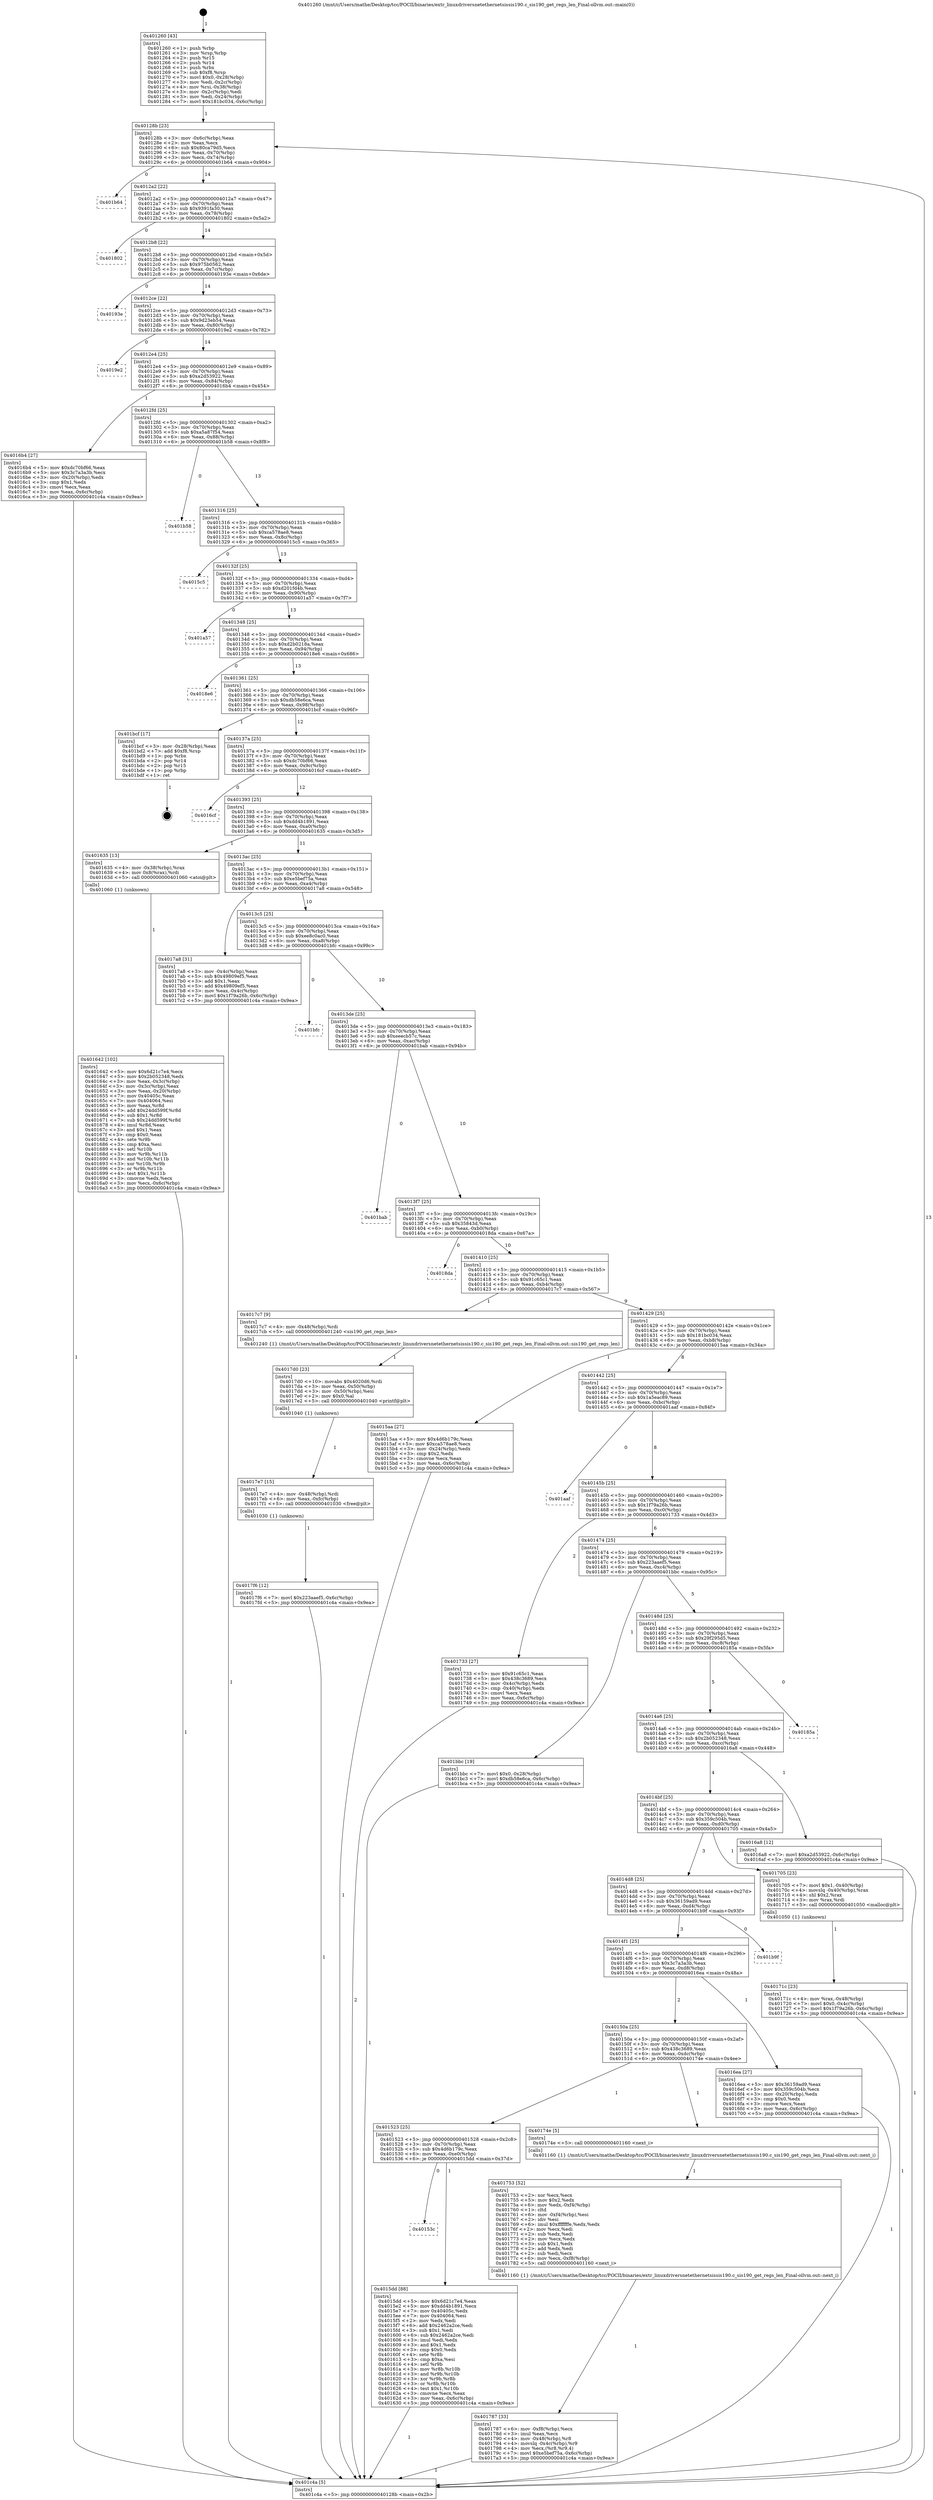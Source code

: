 digraph "0x401260" {
  label = "0x401260 (/mnt/c/Users/mathe/Desktop/tcc/POCII/binaries/extr_linuxdriversnetethernetsissis190.c_sis190_get_regs_len_Final-ollvm.out::main(0))"
  labelloc = "t"
  node[shape=record]

  Entry [label="",width=0.3,height=0.3,shape=circle,fillcolor=black,style=filled]
  "0x40128b" [label="{
     0x40128b [23]\l
     | [instrs]\l
     &nbsp;&nbsp;0x40128b \<+3\>: mov -0x6c(%rbp),%eax\l
     &nbsp;&nbsp;0x40128e \<+2\>: mov %eax,%ecx\l
     &nbsp;&nbsp;0x401290 \<+6\>: sub $0x80ca79d5,%ecx\l
     &nbsp;&nbsp;0x401296 \<+3\>: mov %eax,-0x70(%rbp)\l
     &nbsp;&nbsp;0x401299 \<+3\>: mov %ecx,-0x74(%rbp)\l
     &nbsp;&nbsp;0x40129c \<+6\>: je 0000000000401b64 \<main+0x904\>\l
  }"]
  "0x401b64" [label="{
     0x401b64\l
  }", style=dashed]
  "0x4012a2" [label="{
     0x4012a2 [22]\l
     | [instrs]\l
     &nbsp;&nbsp;0x4012a2 \<+5\>: jmp 00000000004012a7 \<main+0x47\>\l
     &nbsp;&nbsp;0x4012a7 \<+3\>: mov -0x70(%rbp),%eax\l
     &nbsp;&nbsp;0x4012aa \<+5\>: sub $0x9391fa30,%eax\l
     &nbsp;&nbsp;0x4012af \<+3\>: mov %eax,-0x78(%rbp)\l
     &nbsp;&nbsp;0x4012b2 \<+6\>: je 0000000000401802 \<main+0x5a2\>\l
  }"]
  Exit [label="",width=0.3,height=0.3,shape=circle,fillcolor=black,style=filled,peripheries=2]
  "0x401802" [label="{
     0x401802\l
  }", style=dashed]
  "0x4012b8" [label="{
     0x4012b8 [22]\l
     | [instrs]\l
     &nbsp;&nbsp;0x4012b8 \<+5\>: jmp 00000000004012bd \<main+0x5d\>\l
     &nbsp;&nbsp;0x4012bd \<+3\>: mov -0x70(%rbp),%eax\l
     &nbsp;&nbsp;0x4012c0 \<+5\>: sub $0x975b0562,%eax\l
     &nbsp;&nbsp;0x4012c5 \<+3\>: mov %eax,-0x7c(%rbp)\l
     &nbsp;&nbsp;0x4012c8 \<+6\>: je 000000000040193e \<main+0x6de\>\l
  }"]
  "0x4017f6" [label="{
     0x4017f6 [12]\l
     | [instrs]\l
     &nbsp;&nbsp;0x4017f6 \<+7\>: movl $0x223aaef5,-0x6c(%rbp)\l
     &nbsp;&nbsp;0x4017fd \<+5\>: jmp 0000000000401c4a \<main+0x9ea\>\l
  }"]
  "0x40193e" [label="{
     0x40193e\l
  }", style=dashed]
  "0x4012ce" [label="{
     0x4012ce [22]\l
     | [instrs]\l
     &nbsp;&nbsp;0x4012ce \<+5\>: jmp 00000000004012d3 \<main+0x73\>\l
     &nbsp;&nbsp;0x4012d3 \<+3\>: mov -0x70(%rbp),%eax\l
     &nbsp;&nbsp;0x4012d6 \<+5\>: sub $0x9d23eb54,%eax\l
     &nbsp;&nbsp;0x4012db \<+3\>: mov %eax,-0x80(%rbp)\l
     &nbsp;&nbsp;0x4012de \<+6\>: je 00000000004019e2 \<main+0x782\>\l
  }"]
  "0x4017e7" [label="{
     0x4017e7 [15]\l
     | [instrs]\l
     &nbsp;&nbsp;0x4017e7 \<+4\>: mov -0x48(%rbp),%rdi\l
     &nbsp;&nbsp;0x4017eb \<+6\>: mov %eax,-0xfc(%rbp)\l
     &nbsp;&nbsp;0x4017f1 \<+5\>: call 0000000000401030 \<free@plt\>\l
     | [calls]\l
     &nbsp;&nbsp;0x401030 \{1\} (unknown)\l
  }"]
  "0x4019e2" [label="{
     0x4019e2\l
  }", style=dashed]
  "0x4012e4" [label="{
     0x4012e4 [25]\l
     | [instrs]\l
     &nbsp;&nbsp;0x4012e4 \<+5\>: jmp 00000000004012e9 \<main+0x89\>\l
     &nbsp;&nbsp;0x4012e9 \<+3\>: mov -0x70(%rbp),%eax\l
     &nbsp;&nbsp;0x4012ec \<+5\>: sub $0xa2d53922,%eax\l
     &nbsp;&nbsp;0x4012f1 \<+6\>: mov %eax,-0x84(%rbp)\l
     &nbsp;&nbsp;0x4012f7 \<+6\>: je 00000000004016b4 \<main+0x454\>\l
  }"]
  "0x4017d0" [label="{
     0x4017d0 [23]\l
     | [instrs]\l
     &nbsp;&nbsp;0x4017d0 \<+10\>: movabs $0x4020d6,%rdi\l
     &nbsp;&nbsp;0x4017da \<+3\>: mov %eax,-0x50(%rbp)\l
     &nbsp;&nbsp;0x4017dd \<+3\>: mov -0x50(%rbp),%esi\l
     &nbsp;&nbsp;0x4017e0 \<+2\>: mov $0x0,%al\l
     &nbsp;&nbsp;0x4017e2 \<+5\>: call 0000000000401040 \<printf@plt\>\l
     | [calls]\l
     &nbsp;&nbsp;0x401040 \{1\} (unknown)\l
  }"]
  "0x4016b4" [label="{
     0x4016b4 [27]\l
     | [instrs]\l
     &nbsp;&nbsp;0x4016b4 \<+5\>: mov $0xdc70bf66,%eax\l
     &nbsp;&nbsp;0x4016b9 \<+5\>: mov $0x3c7a3a3b,%ecx\l
     &nbsp;&nbsp;0x4016be \<+3\>: mov -0x20(%rbp),%edx\l
     &nbsp;&nbsp;0x4016c1 \<+3\>: cmp $0x1,%edx\l
     &nbsp;&nbsp;0x4016c4 \<+3\>: cmovl %ecx,%eax\l
     &nbsp;&nbsp;0x4016c7 \<+3\>: mov %eax,-0x6c(%rbp)\l
     &nbsp;&nbsp;0x4016ca \<+5\>: jmp 0000000000401c4a \<main+0x9ea\>\l
  }"]
  "0x4012fd" [label="{
     0x4012fd [25]\l
     | [instrs]\l
     &nbsp;&nbsp;0x4012fd \<+5\>: jmp 0000000000401302 \<main+0xa2\>\l
     &nbsp;&nbsp;0x401302 \<+3\>: mov -0x70(%rbp),%eax\l
     &nbsp;&nbsp;0x401305 \<+5\>: sub $0xa5a87f54,%eax\l
     &nbsp;&nbsp;0x40130a \<+6\>: mov %eax,-0x88(%rbp)\l
     &nbsp;&nbsp;0x401310 \<+6\>: je 0000000000401b58 \<main+0x8f8\>\l
  }"]
  "0x401787" [label="{
     0x401787 [33]\l
     | [instrs]\l
     &nbsp;&nbsp;0x401787 \<+6\>: mov -0xf8(%rbp),%ecx\l
     &nbsp;&nbsp;0x40178d \<+3\>: imul %eax,%ecx\l
     &nbsp;&nbsp;0x401790 \<+4\>: mov -0x48(%rbp),%r8\l
     &nbsp;&nbsp;0x401794 \<+4\>: movslq -0x4c(%rbp),%r9\l
     &nbsp;&nbsp;0x401798 \<+4\>: mov %ecx,(%r8,%r9,4)\l
     &nbsp;&nbsp;0x40179c \<+7\>: movl $0xe5bef75a,-0x6c(%rbp)\l
     &nbsp;&nbsp;0x4017a3 \<+5\>: jmp 0000000000401c4a \<main+0x9ea\>\l
  }"]
  "0x401b58" [label="{
     0x401b58\l
  }", style=dashed]
  "0x401316" [label="{
     0x401316 [25]\l
     | [instrs]\l
     &nbsp;&nbsp;0x401316 \<+5\>: jmp 000000000040131b \<main+0xbb\>\l
     &nbsp;&nbsp;0x40131b \<+3\>: mov -0x70(%rbp),%eax\l
     &nbsp;&nbsp;0x40131e \<+5\>: sub $0xca578ae8,%eax\l
     &nbsp;&nbsp;0x401323 \<+6\>: mov %eax,-0x8c(%rbp)\l
     &nbsp;&nbsp;0x401329 \<+6\>: je 00000000004015c5 \<main+0x365\>\l
  }"]
  "0x401753" [label="{
     0x401753 [52]\l
     | [instrs]\l
     &nbsp;&nbsp;0x401753 \<+2\>: xor %ecx,%ecx\l
     &nbsp;&nbsp;0x401755 \<+5\>: mov $0x2,%edx\l
     &nbsp;&nbsp;0x40175a \<+6\>: mov %edx,-0xf4(%rbp)\l
     &nbsp;&nbsp;0x401760 \<+1\>: cltd\l
     &nbsp;&nbsp;0x401761 \<+6\>: mov -0xf4(%rbp),%esi\l
     &nbsp;&nbsp;0x401767 \<+2\>: idiv %esi\l
     &nbsp;&nbsp;0x401769 \<+6\>: imul $0xfffffffe,%edx,%edx\l
     &nbsp;&nbsp;0x40176f \<+2\>: mov %ecx,%edi\l
     &nbsp;&nbsp;0x401771 \<+2\>: sub %edx,%edi\l
     &nbsp;&nbsp;0x401773 \<+2\>: mov %ecx,%edx\l
     &nbsp;&nbsp;0x401775 \<+3\>: sub $0x1,%edx\l
     &nbsp;&nbsp;0x401778 \<+2\>: add %edx,%edi\l
     &nbsp;&nbsp;0x40177a \<+2\>: sub %edi,%ecx\l
     &nbsp;&nbsp;0x40177c \<+6\>: mov %ecx,-0xf8(%rbp)\l
     &nbsp;&nbsp;0x401782 \<+5\>: call 0000000000401160 \<next_i\>\l
     | [calls]\l
     &nbsp;&nbsp;0x401160 \{1\} (/mnt/c/Users/mathe/Desktop/tcc/POCII/binaries/extr_linuxdriversnetethernetsissis190.c_sis190_get_regs_len_Final-ollvm.out::next_i)\l
  }"]
  "0x4015c5" [label="{
     0x4015c5\l
  }", style=dashed]
  "0x40132f" [label="{
     0x40132f [25]\l
     | [instrs]\l
     &nbsp;&nbsp;0x40132f \<+5\>: jmp 0000000000401334 \<main+0xd4\>\l
     &nbsp;&nbsp;0x401334 \<+3\>: mov -0x70(%rbp),%eax\l
     &nbsp;&nbsp;0x401337 \<+5\>: sub $0xd201fd4b,%eax\l
     &nbsp;&nbsp;0x40133c \<+6\>: mov %eax,-0x90(%rbp)\l
     &nbsp;&nbsp;0x401342 \<+6\>: je 0000000000401a57 \<main+0x7f7\>\l
  }"]
  "0x40171c" [label="{
     0x40171c [23]\l
     | [instrs]\l
     &nbsp;&nbsp;0x40171c \<+4\>: mov %rax,-0x48(%rbp)\l
     &nbsp;&nbsp;0x401720 \<+7\>: movl $0x0,-0x4c(%rbp)\l
     &nbsp;&nbsp;0x401727 \<+7\>: movl $0x1f79a26b,-0x6c(%rbp)\l
     &nbsp;&nbsp;0x40172e \<+5\>: jmp 0000000000401c4a \<main+0x9ea\>\l
  }"]
  "0x401a57" [label="{
     0x401a57\l
  }", style=dashed]
  "0x401348" [label="{
     0x401348 [25]\l
     | [instrs]\l
     &nbsp;&nbsp;0x401348 \<+5\>: jmp 000000000040134d \<main+0xed\>\l
     &nbsp;&nbsp;0x40134d \<+3\>: mov -0x70(%rbp),%eax\l
     &nbsp;&nbsp;0x401350 \<+5\>: sub $0xd2b0218a,%eax\l
     &nbsp;&nbsp;0x401355 \<+6\>: mov %eax,-0x94(%rbp)\l
     &nbsp;&nbsp;0x40135b \<+6\>: je 00000000004018e6 \<main+0x686\>\l
  }"]
  "0x401642" [label="{
     0x401642 [102]\l
     | [instrs]\l
     &nbsp;&nbsp;0x401642 \<+5\>: mov $0x6d21c7e4,%ecx\l
     &nbsp;&nbsp;0x401647 \<+5\>: mov $0x2b052348,%edx\l
     &nbsp;&nbsp;0x40164c \<+3\>: mov %eax,-0x3c(%rbp)\l
     &nbsp;&nbsp;0x40164f \<+3\>: mov -0x3c(%rbp),%eax\l
     &nbsp;&nbsp;0x401652 \<+3\>: mov %eax,-0x20(%rbp)\l
     &nbsp;&nbsp;0x401655 \<+7\>: mov 0x40405c,%eax\l
     &nbsp;&nbsp;0x40165c \<+7\>: mov 0x404064,%esi\l
     &nbsp;&nbsp;0x401663 \<+3\>: mov %eax,%r8d\l
     &nbsp;&nbsp;0x401666 \<+7\>: add $0x24dd599f,%r8d\l
     &nbsp;&nbsp;0x40166d \<+4\>: sub $0x1,%r8d\l
     &nbsp;&nbsp;0x401671 \<+7\>: sub $0x24dd599f,%r8d\l
     &nbsp;&nbsp;0x401678 \<+4\>: imul %r8d,%eax\l
     &nbsp;&nbsp;0x40167c \<+3\>: and $0x1,%eax\l
     &nbsp;&nbsp;0x40167f \<+3\>: cmp $0x0,%eax\l
     &nbsp;&nbsp;0x401682 \<+4\>: sete %r9b\l
     &nbsp;&nbsp;0x401686 \<+3\>: cmp $0xa,%esi\l
     &nbsp;&nbsp;0x401689 \<+4\>: setl %r10b\l
     &nbsp;&nbsp;0x40168d \<+3\>: mov %r9b,%r11b\l
     &nbsp;&nbsp;0x401690 \<+3\>: and %r10b,%r11b\l
     &nbsp;&nbsp;0x401693 \<+3\>: xor %r10b,%r9b\l
     &nbsp;&nbsp;0x401696 \<+3\>: or %r9b,%r11b\l
     &nbsp;&nbsp;0x401699 \<+4\>: test $0x1,%r11b\l
     &nbsp;&nbsp;0x40169d \<+3\>: cmovne %edx,%ecx\l
     &nbsp;&nbsp;0x4016a0 \<+3\>: mov %ecx,-0x6c(%rbp)\l
     &nbsp;&nbsp;0x4016a3 \<+5\>: jmp 0000000000401c4a \<main+0x9ea\>\l
  }"]
  "0x4018e6" [label="{
     0x4018e6\l
  }", style=dashed]
  "0x401361" [label="{
     0x401361 [25]\l
     | [instrs]\l
     &nbsp;&nbsp;0x401361 \<+5\>: jmp 0000000000401366 \<main+0x106\>\l
     &nbsp;&nbsp;0x401366 \<+3\>: mov -0x70(%rbp),%eax\l
     &nbsp;&nbsp;0x401369 \<+5\>: sub $0xdb58e6ca,%eax\l
     &nbsp;&nbsp;0x40136e \<+6\>: mov %eax,-0x98(%rbp)\l
     &nbsp;&nbsp;0x401374 \<+6\>: je 0000000000401bcf \<main+0x96f\>\l
  }"]
  "0x40153c" [label="{
     0x40153c\l
  }", style=dashed]
  "0x401bcf" [label="{
     0x401bcf [17]\l
     | [instrs]\l
     &nbsp;&nbsp;0x401bcf \<+3\>: mov -0x28(%rbp),%eax\l
     &nbsp;&nbsp;0x401bd2 \<+7\>: add $0xf8,%rsp\l
     &nbsp;&nbsp;0x401bd9 \<+1\>: pop %rbx\l
     &nbsp;&nbsp;0x401bda \<+2\>: pop %r14\l
     &nbsp;&nbsp;0x401bdc \<+2\>: pop %r15\l
     &nbsp;&nbsp;0x401bde \<+1\>: pop %rbp\l
     &nbsp;&nbsp;0x401bdf \<+1\>: ret\l
  }"]
  "0x40137a" [label="{
     0x40137a [25]\l
     | [instrs]\l
     &nbsp;&nbsp;0x40137a \<+5\>: jmp 000000000040137f \<main+0x11f\>\l
     &nbsp;&nbsp;0x40137f \<+3\>: mov -0x70(%rbp),%eax\l
     &nbsp;&nbsp;0x401382 \<+5\>: sub $0xdc70bf66,%eax\l
     &nbsp;&nbsp;0x401387 \<+6\>: mov %eax,-0x9c(%rbp)\l
     &nbsp;&nbsp;0x40138d \<+6\>: je 00000000004016cf \<main+0x46f\>\l
  }"]
  "0x4015dd" [label="{
     0x4015dd [88]\l
     | [instrs]\l
     &nbsp;&nbsp;0x4015dd \<+5\>: mov $0x6d21c7e4,%eax\l
     &nbsp;&nbsp;0x4015e2 \<+5\>: mov $0xdd4b1891,%ecx\l
     &nbsp;&nbsp;0x4015e7 \<+7\>: mov 0x40405c,%edx\l
     &nbsp;&nbsp;0x4015ee \<+7\>: mov 0x404064,%esi\l
     &nbsp;&nbsp;0x4015f5 \<+2\>: mov %edx,%edi\l
     &nbsp;&nbsp;0x4015f7 \<+6\>: add $0x2462a2ce,%edi\l
     &nbsp;&nbsp;0x4015fd \<+3\>: sub $0x1,%edi\l
     &nbsp;&nbsp;0x401600 \<+6\>: sub $0x2462a2ce,%edi\l
     &nbsp;&nbsp;0x401606 \<+3\>: imul %edi,%edx\l
     &nbsp;&nbsp;0x401609 \<+3\>: and $0x1,%edx\l
     &nbsp;&nbsp;0x40160c \<+3\>: cmp $0x0,%edx\l
     &nbsp;&nbsp;0x40160f \<+4\>: sete %r8b\l
     &nbsp;&nbsp;0x401613 \<+3\>: cmp $0xa,%esi\l
     &nbsp;&nbsp;0x401616 \<+4\>: setl %r9b\l
     &nbsp;&nbsp;0x40161a \<+3\>: mov %r8b,%r10b\l
     &nbsp;&nbsp;0x40161d \<+3\>: and %r9b,%r10b\l
     &nbsp;&nbsp;0x401620 \<+3\>: xor %r9b,%r8b\l
     &nbsp;&nbsp;0x401623 \<+3\>: or %r8b,%r10b\l
     &nbsp;&nbsp;0x401626 \<+4\>: test $0x1,%r10b\l
     &nbsp;&nbsp;0x40162a \<+3\>: cmovne %ecx,%eax\l
     &nbsp;&nbsp;0x40162d \<+3\>: mov %eax,-0x6c(%rbp)\l
     &nbsp;&nbsp;0x401630 \<+5\>: jmp 0000000000401c4a \<main+0x9ea\>\l
  }"]
  "0x4016cf" [label="{
     0x4016cf\l
  }", style=dashed]
  "0x401393" [label="{
     0x401393 [25]\l
     | [instrs]\l
     &nbsp;&nbsp;0x401393 \<+5\>: jmp 0000000000401398 \<main+0x138\>\l
     &nbsp;&nbsp;0x401398 \<+3\>: mov -0x70(%rbp),%eax\l
     &nbsp;&nbsp;0x40139b \<+5\>: sub $0xdd4b1891,%eax\l
     &nbsp;&nbsp;0x4013a0 \<+6\>: mov %eax,-0xa0(%rbp)\l
     &nbsp;&nbsp;0x4013a6 \<+6\>: je 0000000000401635 \<main+0x3d5\>\l
  }"]
  "0x401523" [label="{
     0x401523 [25]\l
     | [instrs]\l
     &nbsp;&nbsp;0x401523 \<+5\>: jmp 0000000000401528 \<main+0x2c8\>\l
     &nbsp;&nbsp;0x401528 \<+3\>: mov -0x70(%rbp),%eax\l
     &nbsp;&nbsp;0x40152b \<+5\>: sub $0x4d6b179c,%eax\l
     &nbsp;&nbsp;0x401530 \<+6\>: mov %eax,-0xe0(%rbp)\l
     &nbsp;&nbsp;0x401536 \<+6\>: je 00000000004015dd \<main+0x37d\>\l
  }"]
  "0x401635" [label="{
     0x401635 [13]\l
     | [instrs]\l
     &nbsp;&nbsp;0x401635 \<+4\>: mov -0x38(%rbp),%rax\l
     &nbsp;&nbsp;0x401639 \<+4\>: mov 0x8(%rax),%rdi\l
     &nbsp;&nbsp;0x40163d \<+5\>: call 0000000000401060 \<atoi@plt\>\l
     | [calls]\l
     &nbsp;&nbsp;0x401060 \{1\} (unknown)\l
  }"]
  "0x4013ac" [label="{
     0x4013ac [25]\l
     | [instrs]\l
     &nbsp;&nbsp;0x4013ac \<+5\>: jmp 00000000004013b1 \<main+0x151\>\l
     &nbsp;&nbsp;0x4013b1 \<+3\>: mov -0x70(%rbp),%eax\l
     &nbsp;&nbsp;0x4013b4 \<+5\>: sub $0xe5bef75a,%eax\l
     &nbsp;&nbsp;0x4013b9 \<+6\>: mov %eax,-0xa4(%rbp)\l
     &nbsp;&nbsp;0x4013bf \<+6\>: je 00000000004017a8 \<main+0x548\>\l
  }"]
  "0x40174e" [label="{
     0x40174e [5]\l
     | [instrs]\l
     &nbsp;&nbsp;0x40174e \<+5\>: call 0000000000401160 \<next_i\>\l
     | [calls]\l
     &nbsp;&nbsp;0x401160 \{1\} (/mnt/c/Users/mathe/Desktop/tcc/POCII/binaries/extr_linuxdriversnetethernetsissis190.c_sis190_get_regs_len_Final-ollvm.out::next_i)\l
  }"]
  "0x4017a8" [label="{
     0x4017a8 [31]\l
     | [instrs]\l
     &nbsp;&nbsp;0x4017a8 \<+3\>: mov -0x4c(%rbp),%eax\l
     &nbsp;&nbsp;0x4017ab \<+5\>: sub $0x49809ef5,%eax\l
     &nbsp;&nbsp;0x4017b0 \<+3\>: add $0x1,%eax\l
     &nbsp;&nbsp;0x4017b3 \<+5\>: add $0x49809ef5,%eax\l
     &nbsp;&nbsp;0x4017b8 \<+3\>: mov %eax,-0x4c(%rbp)\l
     &nbsp;&nbsp;0x4017bb \<+7\>: movl $0x1f79a26b,-0x6c(%rbp)\l
     &nbsp;&nbsp;0x4017c2 \<+5\>: jmp 0000000000401c4a \<main+0x9ea\>\l
  }"]
  "0x4013c5" [label="{
     0x4013c5 [25]\l
     | [instrs]\l
     &nbsp;&nbsp;0x4013c5 \<+5\>: jmp 00000000004013ca \<main+0x16a\>\l
     &nbsp;&nbsp;0x4013ca \<+3\>: mov -0x70(%rbp),%eax\l
     &nbsp;&nbsp;0x4013cd \<+5\>: sub $0xee8c0ac0,%eax\l
     &nbsp;&nbsp;0x4013d2 \<+6\>: mov %eax,-0xa8(%rbp)\l
     &nbsp;&nbsp;0x4013d8 \<+6\>: je 0000000000401bfc \<main+0x99c\>\l
  }"]
  "0x40150a" [label="{
     0x40150a [25]\l
     | [instrs]\l
     &nbsp;&nbsp;0x40150a \<+5\>: jmp 000000000040150f \<main+0x2af\>\l
     &nbsp;&nbsp;0x40150f \<+3\>: mov -0x70(%rbp),%eax\l
     &nbsp;&nbsp;0x401512 \<+5\>: sub $0x438c3689,%eax\l
     &nbsp;&nbsp;0x401517 \<+6\>: mov %eax,-0xdc(%rbp)\l
     &nbsp;&nbsp;0x40151d \<+6\>: je 000000000040174e \<main+0x4ee\>\l
  }"]
  "0x401bfc" [label="{
     0x401bfc\l
  }", style=dashed]
  "0x4013de" [label="{
     0x4013de [25]\l
     | [instrs]\l
     &nbsp;&nbsp;0x4013de \<+5\>: jmp 00000000004013e3 \<main+0x183\>\l
     &nbsp;&nbsp;0x4013e3 \<+3\>: mov -0x70(%rbp),%eax\l
     &nbsp;&nbsp;0x4013e6 \<+5\>: sub $0xeeecb57c,%eax\l
     &nbsp;&nbsp;0x4013eb \<+6\>: mov %eax,-0xac(%rbp)\l
     &nbsp;&nbsp;0x4013f1 \<+6\>: je 0000000000401bab \<main+0x94b\>\l
  }"]
  "0x4016ea" [label="{
     0x4016ea [27]\l
     | [instrs]\l
     &nbsp;&nbsp;0x4016ea \<+5\>: mov $0x36159ad9,%eax\l
     &nbsp;&nbsp;0x4016ef \<+5\>: mov $0x359c504b,%ecx\l
     &nbsp;&nbsp;0x4016f4 \<+3\>: mov -0x20(%rbp),%edx\l
     &nbsp;&nbsp;0x4016f7 \<+3\>: cmp $0x0,%edx\l
     &nbsp;&nbsp;0x4016fa \<+3\>: cmove %ecx,%eax\l
     &nbsp;&nbsp;0x4016fd \<+3\>: mov %eax,-0x6c(%rbp)\l
     &nbsp;&nbsp;0x401700 \<+5\>: jmp 0000000000401c4a \<main+0x9ea\>\l
  }"]
  "0x401bab" [label="{
     0x401bab\l
  }", style=dashed]
  "0x4013f7" [label="{
     0x4013f7 [25]\l
     | [instrs]\l
     &nbsp;&nbsp;0x4013f7 \<+5\>: jmp 00000000004013fc \<main+0x19c\>\l
     &nbsp;&nbsp;0x4013fc \<+3\>: mov -0x70(%rbp),%eax\l
     &nbsp;&nbsp;0x4013ff \<+5\>: sub $0x35843d,%eax\l
     &nbsp;&nbsp;0x401404 \<+6\>: mov %eax,-0xb0(%rbp)\l
     &nbsp;&nbsp;0x40140a \<+6\>: je 00000000004018da \<main+0x67a\>\l
  }"]
  "0x4014f1" [label="{
     0x4014f1 [25]\l
     | [instrs]\l
     &nbsp;&nbsp;0x4014f1 \<+5\>: jmp 00000000004014f6 \<main+0x296\>\l
     &nbsp;&nbsp;0x4014f6 \<+3\>: mov -0x70(%rbp),%eax\l
     &nbsp;&nbsp;0x4014f9 \<+5\>: sub $0x3c7a3a3b,%eax\l
     &nbsp;&nbsp;0x4014fe \<+6\>: mov %eax,-0xd8(%rbp)\l
     &nbsp;&nbsp;0x401504 \<+6\>: je 00000000004016ea \<main+0x48a\>\l
  }"]
  "0x4018da" [label="{
     0x4018da\l
  }", style=dashed]
  "0x401410" [label="{
     0x401410 [25]\l
     | [instrs]\l
     &nbsp;&nbsp;0x401410 \<+5\>: jmp 0000000000401415 \<main+0x1b5\>\l
     &nbsp;&nbsp;0x401415 \<+3\>: mov -0x70(%rbp),%eax\l
     &nbsp;&nbsp;0x401418 \<+5\>: sub $0x91c65c1,%eax\l
     &nbsp;&nbsp;0x40141d \<+6\>: mov %eax,-0xb4(%rbp)\l
     &nbsp;&nbsp;0x401423 \<+6\>: je 00000000004017c7 \<main+0x567\>\l
  }"]
  "0x401b9f" [label="{
     0x401b9f\l
  }", style=dashed]
  "0x4017c7" [label="{
     0x4017c7 [9]\l
     | [instrs]\l
     &nbsp;&nbsp;0x4017c7 \<+4\>: mov -0x48(%rbp),%rdi\l
     &nbsp;&nbsp;0x4017cb \<+5\>: call 0000000000401240 \<sis190_get_regs_len\>\l
     | [calls]\l
     &nbsp;&nbsp;0x401240 \{1\} (/mnt/c/Users/mathe/Desktop/tcc/POCII/binaries/extr_linuxdriversnetethernetsissis190.c_sis190_get_regs_len_Final-ollvm.out::sis190_get_regs_len)\l
  }"]
  "0x401429" [label="{
     0x401429 [25]\l
     | [instrs]\l
     &nbsp;&nbsp;0x401429 \<+5\>: jmp 000000000040142e \<main+0x1ce\>\l
     &nbsp;&nbsp;0x40142e \<+3\>: mov -0x70(%rbp),%eax\l
     &nbsp;&nbsp;0x401431 \<+5\>: sub $0x181bc034,%eax\l
     &nbsp;&nbsp;0x401436 \<+6\>: mov %eax,-0xb8(%rbp)\l
     &nbsp;&nbsp;0x40143c \<+6\>: je 00000000004015aa \<main+0x34a\>\l
  }"]
  "0x4014d8" [label="{
     0x4014d8 [25]\l
     | [instrs]\l
     &nbsp;&nbsp;0x4014d8 \<+5\>: jmp 00000000004014dd \<main+0x27d\>\l
     &nbsp;&nbsp;0x4014dd \<+3\>: mov -0x70(%rbp),%eax\l
     &nbsp;&nbsp;0x4014e0 \<+5\>: sub $0x36159ad9,%eax\l
     &nbsp;&nbsp;0x4014e5 \<+6\>: mov %eax,-0xd4(%rbp)\l
     &nbsp;&nbsp;0x4014eb \<+6\>: je 0000000000401b9f \<main+0x93f\>\l
  }"]
  "0x4015aa" [label="{
     0x4015aa [27]\l
     | [instrs]\l
     &nbsp;&nbsp;0x4015aa \<+5\>: mov $0x4d6b179c,%eax\l
     &nbsp;&nbsp;0x4015af \<+5\>: mov $0xca578ae8,%ecx\l
     &nbsp;&nbsp;0x4015b4 \<+3\>: mov -0x24(%rbp),%edx\l
     &nbsp;&nbsp;0x4015b7 \<+3\>: cmp $0x2,%edx\l
     &nbsp;&nbsp;0x4015ba \<+3\>: cmovne %ecx,%eax\l
     &nbsp;&nbsp;0x4015bd \<+3\>: mov %eax,-0x6c(%rbp)\l
     &nbsp;&nbsp;0x4015c0 \<+5\>: jmp 0000000000401c4a \<main+0x9ea\>\l
  }"]
  "0x401442" [label="{
     0x401442 [25]\l
     | [instrs]\l
     &nbsp;&nbsp;0x401442 \<+5\>: jmp 0000000000401447 \<main+0x1e7\>\l
     &nbsp;&nbsp;0x401447 \<+3\>: mov -0x70(%rbp),%eax\l
     &nbsp;&nbsp;0x40144a \<+5\>: sub $0x1a5eac89,%eax\l
     &nbsp;&nbsp;0x40144f \<+6\>: mov %eax,-0xbc(%rbp)\l
     &nbsp;&nbsp;0x401455 \<+6\>: je 0000000000401aaf \<main+0x84f\>\l
  }"]
  "0x401c4a" [label="{
     0x401c4a [5]\l
     | [instrs]\l
     &nbsp;&nbsp;0x401c4a \<+5\>: jmp 000000000040128b \<main+0x2b\>\l
  }"]
  "0x401260" [label="{
     0x401260 [43]\l
     | [instrs]\l
     &nbsp;&nbsp;0x401260 \<+1\>: push %rbp\l
     &nbsp;&nbsp;0x401261 \<+3\>: mov %rsp,%rbp\l
     &nbsp;&nbsp;0x401264 \<+2\>: push %r15\l
     &nbsp;&nbsp;0x401266 \<+2\>: push %r14\l
     &nbsp;&nbsp;0x401268 \<+1\>: push %rbx\l
     &nbsp;&nbsp;0x401269 \<+7\>: sub $0xf8,%rsp\l
     &nbsp;&nbsp;0x401270 \<+7\>: movl $0x0,-0x28(%rbp)\l
     &nbsp;&nbsp;0x401277 \<+3\>: mov %edi,-0x2c(%rbp)\l
     &nbsp;&nbsp;0x40127a \<+4\>: mov %rsi,-0x38(%rbp)\l
     &nbsp;&nbsp;0x40127e \<+3\>: mov -0x2c(%rbp),%edi\l
     &nbsp;&nbsp;0x401281 \<+3\>: mov %edi,-0x24(%rbp)\l
     &nbsp;&nbsp;0x401284 \<+7\>: movl $0x181bc034,-0x6c(%rbp)\l
  }"]
  "0x401705" [label="{
     0x401705 [23]\l
     | [instrs]\l
     &nbsp;&nbsp;0x401705 \<+7\>: movl $0x1,-0x40(%rbp)\l
     &nbsp;&nbsp;0x40170c \<+4\>: movslq -0x40(%rbp),%rax\l
     &nbsp;&nbsp;0x401710 \<+4\>: shl $0x2,%rax\l
     &nbsp;&nbsp;0x401714 \<+3\>: mov %rax,%rdi\l
     &nbsp;&nbsp;0x401717 \<+5\>: call 0000000000401050 \<malloc@plt\>\l
     | [calls]\l
     &nbsp;&nbsp;0x401050 \{1\} (unknown)\l
  }"]
  "0x401aaf" [label="{
     0x401aaf\l
  }", style=dashed]
  "0x40145b" [label="{
     0x40145b [25]\l
     | [instrs]\l
     &nbsp;&nbsp;0x40145b \<+5\>: jmp 0000000000401460 \<main+0x200\>\l
     &nbsp;&nbsp;0x401460 \<+3\>: mov -0x70(%rbp),%eax\l
     &nbsp;&nbsp;0x401463 \<+5\>: sub $0x1f79a26b,%eax\l
     &nbsp;&nbsp;0x401468 \<+6\>: mov %eax,-0xc0(%rbp)\l
     &nbsp;&nbsp;0x40146e \<+6\>: je 0000000000401733 \<main+0x4d3\>\l
  }"]
  "0x4014bf" [label="{
     0x4014bf [25]\l
     | [instrs]\l
     &nbsp;&nbsp;0x4014bf \<+5\>: jmp 00000000004014c4 \<main+0x264\>\l
     &nbsp;&nbsp;0x4014c4 \<+3\>: mov -0x70(%rbp),%eax\l
     &nbsp;&nbsp;0x4014c7 \<+5\>: sub $0x359c504b,%eax\l
     &nbsp;&nbsp;0x4014cc \<+6\>: mov %eax,-0xd0(%rbp)\l
     &nbsp;&nbsp;0x4014d2 \<+6\>: je 0000000000401705 \<main+0x4a5\>\l
  }"]
  "0x401733" [label="{
     0x401733 [27]\l
     | [instrs]\l
     &nbsp;&nbsp;0x401733 \<+5\>: mov $0x91c65c1,%eax\l
     &nbsp;&nbsp;0x401738 \<+5\>: mov $0x438c3689,%ecx\l
     &nbsp;&nbsp;0x40173d \<+3\>: mov -0x4c(%rbp),%edx\l
     &nbsp;&nbsp;0x401740 \<+3\>: cmp -0x40(%rbp),%edx\l
     &nbsp;&nbsp;0x401743 \<+3\>: cmovl %ecx,%eax\l
     &nbsp;&nbsp;0x401746 \<+3\>: mov %eax,-0x6c(%rbp)\l
     &nbsp;&nbsp;0x401749 \<+5\>: jmp 0000000000401c4a \<main+0x9ea\>\l
  }"]
  "0x401474" [label="{
     0x401474 [25]\l
     | [instrs]\l
     &nbsp;&nbsp;0x401474 \<+5\>: jmp 0000000000401479 \<main+0x219\>\l
     &nbsp;&nbsp;0x401479 \<+3\>: mov -0x70(%rbp),%eax\l
     &nbsp;&nbsp;0x40147c \<+5\>: sub $0x223aaef5,%eax\l
     &nbsp;&nbsp;0x401481 \<+6\>: mov %eax,-0xc4(%rbp)\l
     &nbsp;&nbsp;0x401487 \<+6\>: je 0000000000401bbc \<main+0x95c\>\l
  }"]
  "0x4016a8" [label="{
     0x4016a8 [12]\l
     | [instrs]\l
     &nbsp;&nbsp;0x4016a8 \<+7\>: movl $0xa2d53922,-0x6c(%rbp)\l
     &nbsp;&nbsp;0x4016af \<+5\>: jmp 0000000000401c4a \<main+0x9ea\>\l
  }"]
  "0x401bbc" [label="{
     0x401bbc [19]\l
     | [instrs]\l
     &nbsp;&nbsp;0x401bbc \<+7\>: movl $0x0,-0x28(%rbp)\l
     &nbsp;&nbsp;0x401bc3 \<+7\>: movl $0xdb58e6ca,-0x6c(%rbp)\l
     &nbsp;&nbsp;0x401bca \<+5\>: jmp 0000000000401c4a \<main+0x9ea\>\l
  }"]
  "0x40148d" [label="{
     0x40148d [25]\l
     | [instrs]\l
     &nbsp;&nbsp;0x40148d \<+5\>: jmp 0000000000401492 \<main+0x232\>\l
     &nbsp;&nbsp;0x401492 \<+3\>: mov -0x70(%rbp),%eax\l
     &nbsp;&nbsp;0x401495 \<+5\>: sub $0x29f295d5,%eax\l
     &nbsp;&nbsp;0x40149a \<+6\>: mov %eax,-0xc8(%rbp)\l
     &nbsp;&nbsp;0x4014a0 \<+6\>: je 000000000040185a \<main+0x5fa\>\l
  }"]
  "0x4014a6" [label="{
     0x4014a6 [25]\l
     | [instrs]\l
     &nbsp;&nbsp;0x4014a6 \<+5\>: jmp 00000000004014ab \<main+0x24b\>\l
     &nbsp;&nbsp;0x4014ab \<+3\>: mov -0x70(%rbp),%eax\l
     &nbsp;&nbsp;0x4014ae \<+5\>: sub $0x2b052348,%eax\l
     &nbsp;&nbsp;0x4014b3 \<+6\>: mov %eax,-0xcc(%rbp)\l
     &nbsp;&nbsp;0x4014b9 \<+6\>: je 00000000004016a8 \<main+0x448\>\l
  }"]
  "0x40185a" [label="{
     0x40185a\l
  }", style=dashed]
  Entry -> "0x401260" [label=" 1"]
  "0x40128b" -> "0x401b64" [label=" 0"]
  "0x40128b" -> "0x4012a2" [label=" 14"]
  "0x401bcf" -> Exit [label=" 1"]
  "0x4012a2" -> "0x401802" [label=" 0"]
  "0x4012a2" -> "0x4012b8" [label=" 14"]
  "0x401bbc" -> "0x401c4a" [label=" 1"]
  "0x4012b8" -> "0x40193e" [label=" 0"]
  "0x4012b8" -> "0x4012ce" [label=" 14"]
  "0x4017f6" -> "0x401c4a" [label=" 1"]
  "0x4012ce" -> "0x4019e2" [label=" 0"]
  "0x4012ce" -> "0x4012e4" [label=" 14"]
  "0x4017e7" -> "0x4017f6" [label=" 1"]
  "0x4012e4" -> "0x4016b4" [label=" 1"]
  "0x4012e4" -> "0x4012fd" [label=" 13"]
  "0x4017d0" -> "0x4017e7" [label=" 1"]
  "0x4012fd" -> "0x401b58" [label=" 0"]
  "0x4012fd" -> "0x401316" [label=" 13"]
  "0x4017c7" -> "0x4017d0" [label=" 1"]
  "0x401316" -> "0x4015c5" [label=" 0"]
  "0x401316" -> "0x40132f" [label=" 13"]
  "0x4017a8" -> "0x401c4a" [label=" 1"]
  "0x40132f" -> "0x401a57" [label=" 0"]
  "0x40132f" -> "0x401348" [label=" 13"]
  "0x401787" -> "0x401c4a" [label=" 1"]
  "0x401348" -> "0x4018e6" [label=" 0"]
  "0x401348" -> "0x401361" [label=" 13"]
  "0x401753" -> "0x401787" [label=" 1"]
  "0x401361" -> "0x401bcf" [label=" 1"]
  "0x401361" -> "0x40137a" [label=" 12"]
  "0x40174e" -> "0x401753" [label=" 1"]
  "0x40137a" -> "0x4016cf" [label=" 0"]
  "0x40137a" -> "0x401393" [label=" 12"]
  "0x401733" -> "0x401c4a" [label=" 2"]
  "0x401393" -> "0x401635" [label=" 1"]
  "0x401393" -> "0x4013ac" [label=" 11"]
  "0x401705" -> "0x40171c" [label=" 1"]
  "0x4013ac" -> "0x4017a8" [label=" 1"]
  "0x4013ac" -> "0x4013c5" [label=" 10"]
  "0x4016ea" -> "0x401c4a" [label=" 1"]
  "0x4013c5" -> "0x401bfc" [label=" 0"]
  "0x4013c5" -> "0x4013de" [label=" 10"]
  "0x4016a8" -> "0x401c4a" [label=" 1"]
  "0x4013de" -> "0x401bab" [label=" 0"]
  "0x4013de" -> "0x4013f7" [label=" 10"]
  "0x401642" -> "0x401c4a" [label=" 1"]
  "0x4013f7" -> "0x4018da" [label=" 0"]
  "0x4013f7" -> "0x401410" [label=" 10"]
  "0x4015dd" -> "0x401c4a" [label=" 1"]
  "0x401410" -> "0x4017c7" [label=" 1"]
  "0x401410" -> "0x401429" [label=" 9"]
  "0x401523" -> "0x40153c" [label=" 0"]
  "0x401429" -> "0x4015aa" [label=" 1"]
  "0x401429" -> "0x401442" [label=" 8"]
  "0x4015aa" -> "0x401c4a" [label=" 1"]
  "0x401260" -> "0x40128b" [label=" 1"]
  "0x401c4a" -> "0x40128b" [label=" 13"]
  "0x40171c" -> "0x401c4a" [label=" 1"]
  "0x401442" -> "0x401aaf" [label=" 0"]
  "0x401442" -> "0x40145b" [label=" 8"]
  "0x40150a" -> "0x401523" [label=" 1"]
  "0x40145b" -> "0x401733" [label=" 2"]
  "0x40145b" -> "0x401474" [label=" 6"]
  "0x4016b4" -> "0x401c4a" [label=" 1"]
  "0x401474" -> "0x401bbc" [label=" 1"]
  "0x401474" -> "0x40148d" [label=" 5"]
  "0x4014f1" -> "0x40150a" [label=" 2"]
  "0x40148d" -> "0x40185a" [label=" 0"]
  "0x40148d" -> "0x4014a6" [label=" 5"]
  "0x4014f1" -> "0x4016ea" [label=" 1"]
  "0x4014a6" -> "0x4016a8" [label=" 1"]
  "0x4014a6" -> "0x4014bf" [label=" 4"]
  "0x40150a" -> "0x40174e" [label=" 1"]
  "0x4014bf" -> "0x401705" [label=" 1"]
  "0x4014bf" -> "0x4014d8" [label=" 3"]
  "0x401523" -> "0x4015dd" [label=" 1"]
  "0x4014d8" -> "0x401b9f" [label=" 0"]
  "0x4014d8" -> "0x4014f1" [label=" 3"]
  "0x401635" -> "0x401642" [label=" 1"]
}

